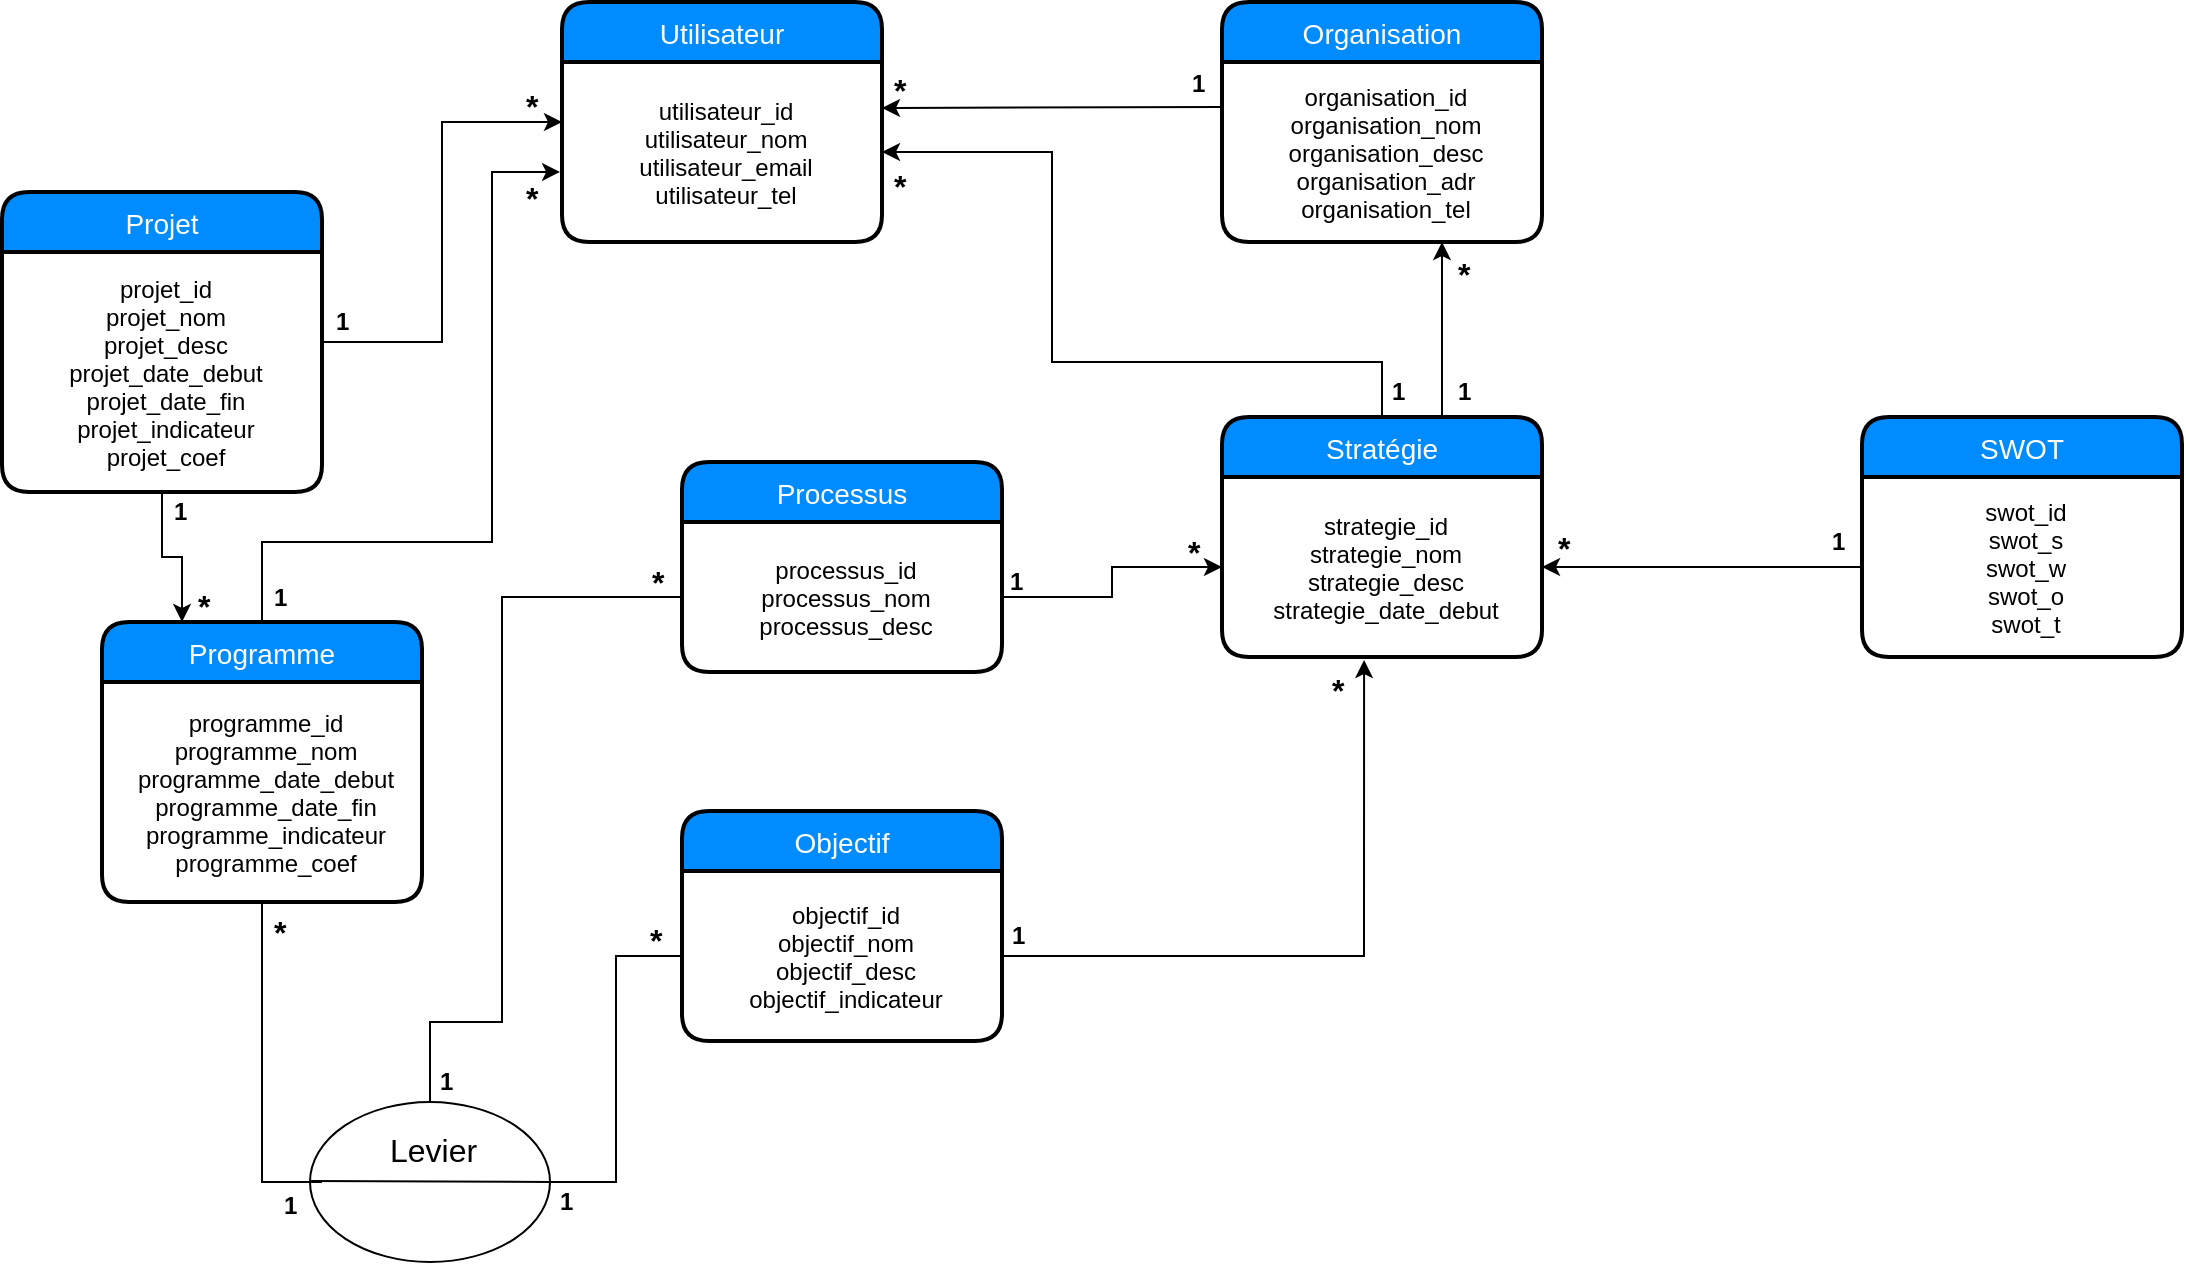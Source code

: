 <mxfile version="10.6.7" type="device"><diagram id="idaVP_mNpYeEr5T4-cAs" name="Page-1"><mxGraphModel dx="1398" dy="811" grid="1" gridSize="10" guides="1" tooltips="1" connect="1" arrows="1" fold="1" page="1" pageScale="1" pageWidth="850" pageHeight="1100" math="0" shadow="0"><root><mxCell id="0"/><mxCell id="1" parent="0"/><mxCell id="O5jmkhY06dS0eiEt8d7Y-4" value="Utilisateur" style="swimlane;childLayout=stackLayout;horizontal=1;startSize=30;horizontalStack=0;fillColor=#008cff;fontColor=#FFFFFF;rounded=1;fontSize=14;fontStyle=0;strokeWidth=2;resizeParent=0;resizeLast=1;shadow=0;dashed=0;align=center;" parent="1" vertex="1"><mxGeometry x="360" y="80" width="160" height="120" as="geometry"/></mxCell><mxCell id="O5jmkhY06dS0eiEt8d7Y-5" value="utilisateur_id&#xA;utilisateur_nom&#xA;utilisateur_email&#xA;utilisateur_tel" style="align=center;strokeColor=none;fillColor=none;spacingLeft=4;fontSize=12;verticalAlign=middle;resizable=0;rotatable=0;part=1;" parent="O5jmkhY06dS0eiEt8d7Y-4" vertex="1"><mxGeometry y="30" width="160" height="90" as="geometry"/></mxCell><mxCell id="O5jmkhY06dS0eiEt8d7Y-48" style="edgeStyle=orthogonalEdgeStyle;rounded=0;orthogonalLoop=1;jettySize=auto;html=1;exitX=0;exitY=0.25;exitDx=0;exitDy=0;" parent="1" source="O5jmkhY06dS0eiEt8d7Y-7" edge="1"><mxGeometry relative="1" as="geometry"><mxPoint x="520" y="133" as="targetPoint"/><Array as="points"><mxPoint x="520" y="133"/></Array></mxGeometry></mxCell><mxCell id="O5jmkhY06dS0eiEt8d7Y-6" value="Organisation" style="swimlane;childLayout=stackLayout;horizontal=1;startSize=30;horizontalStack=0;fillColor=#008cff;fontColor=#FFFFFF;rounded=1;fontSize=14;fontStyle=0;strokeWidth=2;resizeParent=0;resizeLast=1;shadow=0;dashed=0;align=center;" parent="1" vertex="1"><mxGeometry x="690" y="80" width="160" height="120" as="geometry"/></mxCell><mxCell id="O5jmkhY06dS0eiEt8d7Y-7" value="organisation_id&#xA;organisation_nom&#xA;organisation_desc&#xA;organisation_adr&#xA;organisation_tel" style="align=center;strokeColor=none;fillColor=none;spacingLeft=4;fontSize=12;verticalAlign=middle;resizable=0;rotatable=0;part=1;" parent="O5jmkhY06dS0eiEt8d7Y-6" vertex="1"><mxGeometry y="30" width="160" height="90" as="geometry"/></mxCell><mxCell id="O5jmkhY06dS0eiEt8d7Y-49" style="edgeStyle=orthogonalEdgeStyle;rounded=0;orthogonalLoop=1;jettySize=auto;html=1;entryX=1;entryY=0.5;entryDx=0;entryDy=0;" parent="1" source="O5jmkhY06dS0eiEt8d7Y-11" target="O5jmkhY06dS0eiEt8d7Y-5" edge="1"><mxGeometry relative="1" as="geometry"><Array as="points"><mxPoint x="770" y="260"/><mxPoint x="605" y="260"/><mxPoint x="605" y="155"/></Array></mxGeometry></mxCell><mxCell id="O5jmkhY06dS0eiEt8d7Y-52" style="edgeStyle=orthogonalEdgeStyle;rounded=0;orthogonalLoop=1;jettySize=auto;html=1;" parent="1" source="O5jmkhY06dS0eiEt8d7Y-11" edge="1"><mxGeometry relative="1" as="geometry"><mxPoint x="800" y="200" as="targetPoint"/><Array as="points"><mxPoint x="800" y="200"/></Array></mxGeometry></mxCell><mxCell id="O5jmkhY06dS0eiEt8d7Y-11" value="Stratégie" style="swimlane;childLayout=stackLayout;horizontal=1;startSize=30;horizontalStack=0;fillColor=#008cff;fontColor=#FFFFFF;rounded=1;fontSize=14;fontStyle=0;strokeWidth=2;resizeParent=0;resizeLast=1;shadow=0;dashed=0;align=center;" parent="1" vertex="1"><mxGeometry x="690" y="287.5" width="160" height="120" as="geometry"/></mxCell><mxCell id="O5jmkhY06dS0eiEt8d7Y-12" value="strategie_id&#xA;strategie_nom&#xA;strategie_desc&#xA;strategie_date_debut" style="align=center;strokeColor=none;fillColor=none;spacingLeft=4;fontSize=12;verticalAlign=middle;resizable=0;rotatable=0;part=1;" parent="O5jmkhY06dS0eiEt8d7Y-11" vertex="1"><mxGeometry y="30" width="160" height="90" as="geometry"/></mxCell><mxCell id="O5jmkhY06dS0eiEt8d7Y-15" value="Programme" style="swimlane;childLayout=stackLayout;horizontal=1;startSize=30;horizontalStack=0;fillColor=#008cff;fontColor=#FFFFFF;rounded=1;fontSize=14;fontStyle=0;strokeWidth=2;resizeParent=0;resizeLast=1;shadow=0;dashed=0;align=center;" parent="1" vertex="1"><mxGeometry x="130" y="390" width="160" height="140" as="geometry"/></mxCell><mxCell id="O5jmkhY06dS0eiEt8d7Y-16" value="programme_id&#xA;programme_nom&#xA;programme_date_debut&#xA;programme_date_fin&#xA;programme_indicateur&#xA;programme_coef" style="align=center;strokeColor=none;fillColor=none;spacingLeft=4;fontSize=12;verticalAlign=middle;resizable=0;rotatable=0;part=1;" parent="O5jmkhY06dS0eiEt8d7Y-15" vertex="1"><mxGeometry y="30" width="160" height="110" as="geometry"/></mxCell><mxCell id="O5jmkhY06dS0eiEt8d7Y-38" value="" style="edgeStyle=orthogonalEdgeStyle;rounded=0;orthogonalLoop=1;jettySize=auto;html=1;entryX=0;entryY=0.5;entryDx=0;entryDy=0;" parent="1" source="O5jmkhY06dS0eiEt8d7Y-17" target="O5jmkhY06dS0eiEt8d7Y-4" edge="1"><mxGeometry relative="1" as="geometry"><mxPoint x="160" y="95" as="targetPoint"/></mxGeometry></mxCell><mxCell id="O5jmkhY06dS0eiEt8d7Y-17" value="Projet" style="swimlane;childLayout=stackLayout;horizontal=1;startSize=30;horizontalStack=0;fillColor=#008cff;fontColor=#FFFFFF;rounded=1;fontSize=14;fontStyle=0;strokeWidth=2;resizeParent=0;resizeLast=1;shadow=0;dashed=0;align=center;" parent="1" vertex="1"><mxGeometry x="80" y="175" width="160" height="150" as="geometry"/></mxCell><mxCell id="O5jmkhY06dS0eiEt8d7Y-18" value="projet_id&#xA;projet_nom&#xA;projet_desc&#xA;projet_date_debut&#xA;projet_date_fin&#xA;projet_indicateur&#xA;projet_coef" style="align=center;strokeColor=none;fillColor=none;spacingLeft=4;fontSize=12;verticalAlign=middle;resizable=0;rotatable=0;part=1;" parent="O5jmkhY06dS0eiEt8d7Y-17" vertex="1"><mxGeometry y="30" width="160" height="120" as="geometry"/></mxCell><mxCell id="O5jmkhY06dS0eiEt8d7Y-19" value="Processus" style="swimlane;childLayout=stackLayout;horizontal=1;startSize=30;horizontalStack=0;fillColor=#008cff;fontColor=#FFFFFF;rounded=1;fontSize=14;fontStyle=0;strokeWidth=2;resizeParent=0;resizeLast=1;shadow=0;dashed=0;align=center;" parent="1" vertex="1"><mxGeometry x="420" y="310" width="160" height="105" as="geometry"/></mxCell><mxCell id="O5jmkhY06dS0eiEt8d7Y-20" value="processus_id&#xA;processus_nom&#xA;processus_desc" style="align=center;strokeColor=none;fillColor=none;spacingLeft=4;fontSize=12;verticalAlign=middle;resizable=0;rotatable=0;part=1;" parent="O5jmkhY06dS0eiEt8d7Y-19" vertex="1"><mxGeometry y="30" width="160" height="75" as="geometry"/></mxCell><mxCell id="O5jmkhY06dS0eiEt8d7Y-21" value="Objectif" style="swimlane;childLayout=stackLayout;horizontal=1;startSize=30;horizontalStack=0;fillColor=#008cff;fontColor=#FFFFFF;rounded=1;fontSize=14;fontStyle=0;strokeWidth=2;resizeParent=0;resizeLast=1;shadow=0;dashed=0;align=center;" parent="1" vertex="1"><mxGeometry x="420" y="484.5" width="160" height="115" as="geometry"/></mxCell><mxCell id="O5jmkhY06dS0eiEt8d7Y-22" value="objectif_id&#xA;objectif_nom&#xA;objectif_desc&#xA;objectif_indicateur" style="align=center;strokeColor=none;fillColor=none;spacingLeft=4;fontSize=12;verticalAlign=middle;resizable=0;rotatable=0;part=1;" parent="O5jmkhY06dS0eiEt8d7Y-21" vertex="1"><mxGeometry y="30" width="160" height="85" as="geometry"/></mxCell><mxCell id="O5jmkhY06dS0eiEt8d7Y-47" value="" style="edgeStyle=orthogonalEdgeStyle;rounded=0;orthogonalLoop=1;jettySize=auto;html=1;entryX=-0.006;entryY=0.611;entryDx=0;entryDy=0;entryPerimeter=0;" parent="1" target="O5jmkhY06dS0eiEt8d7Y-5" edge="1"><mxGeometry x="-0.064" y="-25" relative="1" as="geometry"><mxPoint x="210" y="390" as="sourcePoint"/><Array as="points"><mxPoint x="210" y="350"/><mxPoint x="325" y="350"/><mxPoint x="325" y="165"/></Array><mxPoint as="offset"/></mxGeometry></mxCell><mxCell id="O5jmkhY06dS0eiEt8d7Y-50" style="edgeStyle=orthogonalEdgeStyle;rounded=0;orthogonalLoop=1;jettySize=auto;html=1;entryX=0;entryY=0.5;entryDx=0;entryDy=0;" parent="1" source="O5jmkhY06dS0eiEt8d7Y-20" target="O5jmkhY06dS0eiEt8d7Y-12" edge="1"><mxGeometry relative="1" as="geometry"/></mxCell><mxCell id="O5jmkhY06dS0eiEt8d7Y-51" style="edgeStyle=orthogonalEdgeStyle;rounded=0;orthogonalLoop=1;jettySize=auto;html=1;entryX=0.444;entryY=1.017;entryDx=0;entryDy=0;entryPerimeter=0;" parent="1" source="O5jmkhY06dS0eiEt8d7Y-22" target="O5jmkhY06dS0eiEt8d7Y-12" edge="1"><mxGeometry relative="1" as="geometry"/></mxCell><mxCell id="O5jmkhY06dS0eiEt8d7Y-55" style="edgeStyle=orthogonalEdgeStyle;rounded=0;orthogonalLoop=1;jettySize=auto;html=1;entryX=0.25;entryY=0;entryDx=0;entryDy=0;" parent="1" source="O5jmkhY06dS0eiEt8d7Y-18" target="O5jmkhY06dS0eiEt8d7Y-15" edge="1"><mxGeometry relative="1" as="geometry"/></mxCell><mxCell id="O5jmkhY06dS0eiEt8d7Y-56" value="1" style="text;html=1;resizable=0;points=[];autosize=1;align=left;verticalAlign=top;spacingTop=-4;fontStyle=1" parent="1" vertex="1"><mxGeometry x="164" y="325" width="20" height="20" as="geometry"/></mxCell><mxCell id="O5jmkhY06dS0eiEt8d7Y-59" value="*" style="text;html=1;resizable=0;points=[];autosize=1;align=left;verticalAlign=top;spacingTop=-4;fontSize=16;fontStyle=1" parent="1" vertex="1"><mxGeometry x="176" y="370" width="20" height="20" as="geometry"/></mxCell><mxCell id="O5jmkhY06dS0eiEt8d7Y-60" value="1" style="text;html=1;resizable=0;points=[];autosize=1;align=left;verticalAlign=top;spacingTop=-4;fontStyle=1" parent="1" vertex="1"><mxGeometry x="214" y="367.5" width="20" height="20" as="geometry"/></mxCell><mxCell id="O5jmkhY06dS0eiEt8d7Y-61" value="1" style="text;html=1;resizable=0;points=[];autosize=1;align=left;verticalAlign=top;spacingTop=-4;fontStyle=1" parent="1" vertex="1"><mxGeometry x="583" y="537" width="20" height="20" as="geometry"/></mxCell><mxCell id="O5jmkhY06dS0eiEt8d7Y-62" value="1" style="text;html=1;resizable=0;points=[];autosize=1;align=left;verticalAlign=top;spacingTop=-4;fontStyle=1" parent="1" vertex="1"><mxGeometry x="582" y="360" width="20" height="20" as="geometry"/></mxCell><mxCell id="O5jmkhY06dS0eiEt8d7Y-63" value="1" style="text;html=1;resizable=0;points=[];autosize=1;align=left;verticalAlign=top;spacingTop=-4;fontStyle=1" parent="1" vertex="1"><mxGeometry x="773" y="265" width="20" height="20" as="geometry"/></mxCell><mxCell id="O5jmkhY06dS0eiEt8d7Y-65" value="1" style="text;html=1;resizable=0;points=[];autosize=1;align=left;verticalAlign=top;spacingTop=-4;fontStyle=1" parent="1" vertex="1"><mxGeometry x="806" y="265" width="20" height="20" as="geometry"/></mxCell><mxCell id="O5jmkhY06dS0eiEt8d7Y-66" value="1" style="text;html=1;resizable=0;points=[];autosize=1;align=left;verticalAlign=top;spacingTop=-4;fontStyle=1" parent="1" vertex="1"><mxGeometry x="673" y="111" width="20" height="20" as="geometry"/></mxCell><mxCell id="O5jmkhY06dS0eiEt8d7Y-67" value="*" style="text;html=1;resizable=0;points=[];autosize=1;align=left;verticalAlign=top;spacingTop=-4;fontSize=16;fontStyle=1" parent="1" vertex="1"><mxGeometry x="340" y="166" width="20" height="20" as="geometry"/></mxCell><mxCell id="O5jmkhY06dS0eiEt8d7Y-68" value="*" style="text;html=1;resizable=0;points=[];autosize=1;align=left;verticalAlign=top;spacingTop=-4;fontSize=16;fontStyle=1" parent="1" vertex="1"><mxGeometry x="340" y="120" width="20" height="20" as="geometry"/></mxCell><mxCell id="O5jmkhY06dS0eiEt8d7Y-69" value="*" style="text;html=1;resizable=0;points=[];autosize=1;align=left;verticalAlign=top;spacingTop=-4;fontSize=16;fontStyle=1" parent="1" vertex="1"><mxGeometry x="671" y="342.5" width="20" height="20" as="geometry"/></mxCell><mxCell id="O5jmkhY06dS0eiEt8d7Y-70" value="*" style="text;html=1;resizable=0;points=[];autosize=1;align=left;verticalAlign=top;spacingTop=-4;fontSize=16;fontStyle=1" parent="1" vertex="1"><mxGeometry x="743" y="411.5" width="20" height="20" as="geometry"/></mxCell><mxCell id="O5jmkhY06dS0eiEt8d7Y-71" value="*" style="text;html=1;resizable=0;points=[];autosize=1;align=left;verticalAlign=top;spacingTop=-4;fontSize=16;fontStyle=1" parent="1" vertex="1"><mxGeometry x="524" y="160" width="20" height="20" as="geometry"/></mxCell><mxCell id="O5jmkhY06dS0eiEt8d7Y-72" value="*" style="text;html=1;resizable=0;points=[];autosize=1;align=left;verticalAlign=top;spacingTop=-4;fontSize=16;fontStyle=1" parent="1" vertex="1"><mxGeometry x="524" y="112" width="20" height="20" as="geometry"/></mxCell><mxCell id="O5jmkhY06dS0eiEt8d7Y-73" value="*" style="text;html=1;resizable=0;points=[];autosize=1;align=left;verticalAlign=top;spacingTop=-4;fontSize=16;fontStyle=1" parent="1" vertex="1"><mxGeometry x="806" y="204" width="20" height="20" as="geometry"/></mxCell><mxCell id="O5jmkhY06dS0eiEt8d7Y-74" value="1" style="text;html=1;resizable=0;points=[];autosize=1;align=left;verticalAlign=top;spacingTop=-4;fontStyle=1" parent="1" vertex="1"><mxGeometry x="245" y="230" width="20" height="20" as="geometry"/></mxCell><mxCell id="O5jmkhY06dS0eiEt8d7Y-75" value="" style="ellipse;whiteSpace=wrap;html=1;fontSize=16;align=center;" parent="1" vertex="1"><mxGeometry x="234" y="630" width="120" height="80" as="geometry"/></mxCell><mxCell id="O5jmkhY06dS0eiEt8d7Y-76" value="" style="endArrow=none;html=1;fontSize=16;entryX=1;entryY=0.5;entryDx=0;entryDy=0;" parent="1" target="O5jmkhY06dS0eiEt8d7Y-75" edge="1"><mxGeometry width="50" height="50" relative="1" as="geometry"><mxPoint x="234" y="669.5" as="sourcePoint"/><mxPoint x="285" y="669.5" as="targetPoint"/></mxGeometry></mxCell><mxCell id="O5jmkhY06dS0eiEt8d7Y-77" value="Levier" style="text;html=1;resizable=0;points=[];autosize=1;align=left;verticalAlign=top;spacingTop=-4;fontSize=16;" parent="1" vertex="1"><mxGeometry x="272" y="642" width="60" height="20" as="geometry"/></mxCell><mxCell id="O5jmkhY06dS0eiEt8d7Y-78" style="edgeStyle=orthogonalEdgeStyle;rounded=0;orthogonalLoop=1;jettySize=auto;html=1;entryX=0.5;entryY=0;entryDx=0;entryDy=0;endArrow=none;endFill=0;fontSize=16;" parent="1" source="O5jmkhY06dS0eiEt8d7Y-20" target="O5jmkhY06dS0eiEt8d7Y-75" edge="1"><mxGeometry relative="1" as="geometry"><Array as="points"><mxPoint x="330" y="378"/><mxPoint x="330" y="590"/><mxPoint x="294" y="590"/></Array></mxGeometry></mxCell><mxCell id="O5jmkhY06dS0eiEt8d7Y-79" style="edgeStyle=orthogonalEdgeStyle;rounded=0;orthogonalLoop=1;jettySize=auto;html=1;entryX=1;entryY=0.5;entryDx=0;entryDy=0;endArrow=none;endFill=0;fontSize=16;strokeColor=#000000;" parent="1" source="O5jmkhY06dS0eiEt8d7Y-22" target="O5jmkhY06dS0eiEt8d7Y-75" edge="1"><mxGeometry relative="1" as="geometry"/></mxCell><mxCell id="O5jmkhY06dS0eiEt8d7Y-80" style="edgeStyle=orthogonalEdgeStyle;rounded=0;orthogonalLoop=1;jettySize=auto;html=1;endArrow=none;endFill=0;fontSize=16;" parent="1" source="O5jmkhY06dS0eiEt8d7Y-16" edge="1"><mxGeometry relative="1" as="geometry"><mxPoint x="240" y="670" as="targetPoint"/><Array as="points"><mxPoint x="210" y="670"/></Array></mxGeometry></mxCell><mxCell id="O5jmkhY06dS0eiEt8d7Y-82" value="1" style="text;html=1;resizable=0;points=[];autosize=1;align=left;verticalAlign=top;spacingTop=-4;fontStyle=1" parent="1" vertex="1"><mxGeometry x="357" y="670" width="20" height="20" as="geometry"/></mxCell><mxCell id="O5jmkhY06dS0eiEt8d7Y-83" value="1" style="text;html=1;resizable=0;points=[];autosize=1;align=left;verticalAlign=top;spacingTop=-4;fontStyle=1" parent="1" vertex="1"><mxGeometry x="297" y="610" width="20" height="20" as="geometry"/></mxCell><mxCell id="O5jmkhY06dS0eiEt8d7Y-84" value="1" style="text;html=1;resizable=0;points=[];autosize=1;align=left;verticalAlign=top;spacingTop=-4;fontStyle=1" parent="1" vertex="1"><mxGeometry x="219" y="672" width="20" height="20" as="geometry"/></mxCell><mxCell id="O5jmkhY06dS0eiEt8d7Y-87" value="*" style="text;html=1;resizable=0;points=[];autosize=1;align=left;verticalAlign=top;spacingTop=-4;fontSize=16;fontStyle=1" parent="1" vertex="1"><mxGeometry x="403" y="357.5" width="20" height="20" as="geometry"/></mxCell><mxCell id="O5jmkhY06dS0eiEt8d7Y-88" value="*" style="text;html=1;resizable=0;points=[];autosize=1;align=left;verticalAlign=top;spacingTop=-4;fontSize=16;fontStyle=1" parent="1" vertex="1"><mxGeometry x="214" y="533" width="20" height="20" as="geometry"/></mxCell><mxCell id="O5jmkhY06dS0eiEt8d7Y-89" value="*" style="text;html=1;resizable=0;points=[];autosize=1;align=left;verticalAlign=top;spacingTop=-4;fontSize=16;fontStyle=1" parent="1" vertex="1"><mxGeometry x="401.5" y="537" width="20" height="20" as="geometry"/></mxCell><mxCell id="JJiGb0Ub_5b6i4NszqI4-5" value="SWOT" style="swimlane;childLayout=stackLayout;horizontal=1;startSize=30;horizontalStack=0;fillColor=#008cff;fontColor=#FFFFFF;rounded=1;fontSize=14;fontStyle=0;strokeWidth=2;resizeParent=0;resizeLast=1;shadow=0;dashed=0;align=center;" vertex="1" parent="1"><mxGeometry x="1010" y="287.5" width="160" height="120" as="geometry"/></mxCell><mxCell id="JJiGb0Ub_5b6i4NszqI4-6" value="swot_id&#xA;swot_s&#xA;swot_w&#xA;swot_o&#xA;swot_t" style="align=center;strokeColor=none;fillColor=none;spacingLeft=4;fontSize=12;verticalAlign=middle;resizable=0;rotatable=0;part=1;" vertex="1" parent="JJiGb0Ub_5b6i4NszqI4-5"><mxGeometry y="30" width="160" height="90" as="geometry"/></mxCell><mxCell id="JJiGb0Ub_5b6i4NszqI4-8" style="edgeStyle=orthogonalEdgeStyle;rounded=0;orthogonalLoop=1;jettySize=auto;html=1;entryX=1;entryY=0.5;entryDx=0;entryDy=0;endArrow=classic;endFill=1;" edge="1" parent="1" source="JJiGb0Ub_5b6i4NszqI4-6" target="O5jmkhY06dS0eiEt8d7Y-12"><mxGeometry relative="1" as="geometry"/></mxCell><mxCell id="JJiGb0Ub_5b6i4NszqI4-9" value="1" style="text;html=1;resizable=0;points=[];autosize=1;align=left;verticalAlign=top;spacingTop=-4;fontStyle=1" vertex="1" parent="1"><mxGeometry x="993" y="340" width="20" height="20" as="geometry"/></mxCell><mxCell id="JJiGb0Ub_5b6i4NszqI4-10" value="*" style="text;html=1;resizable=0;points=[];autosize=1;align=left;verticalAlign=top;spacingTop=-4;fontSize=16;fontStyle=1" vertex="1" parent="1"><mxGeometry x="856" y="341" width="20" height="20" as="geometry"/></mxCell></root></mxGraphModel></diagram></mxfile>
